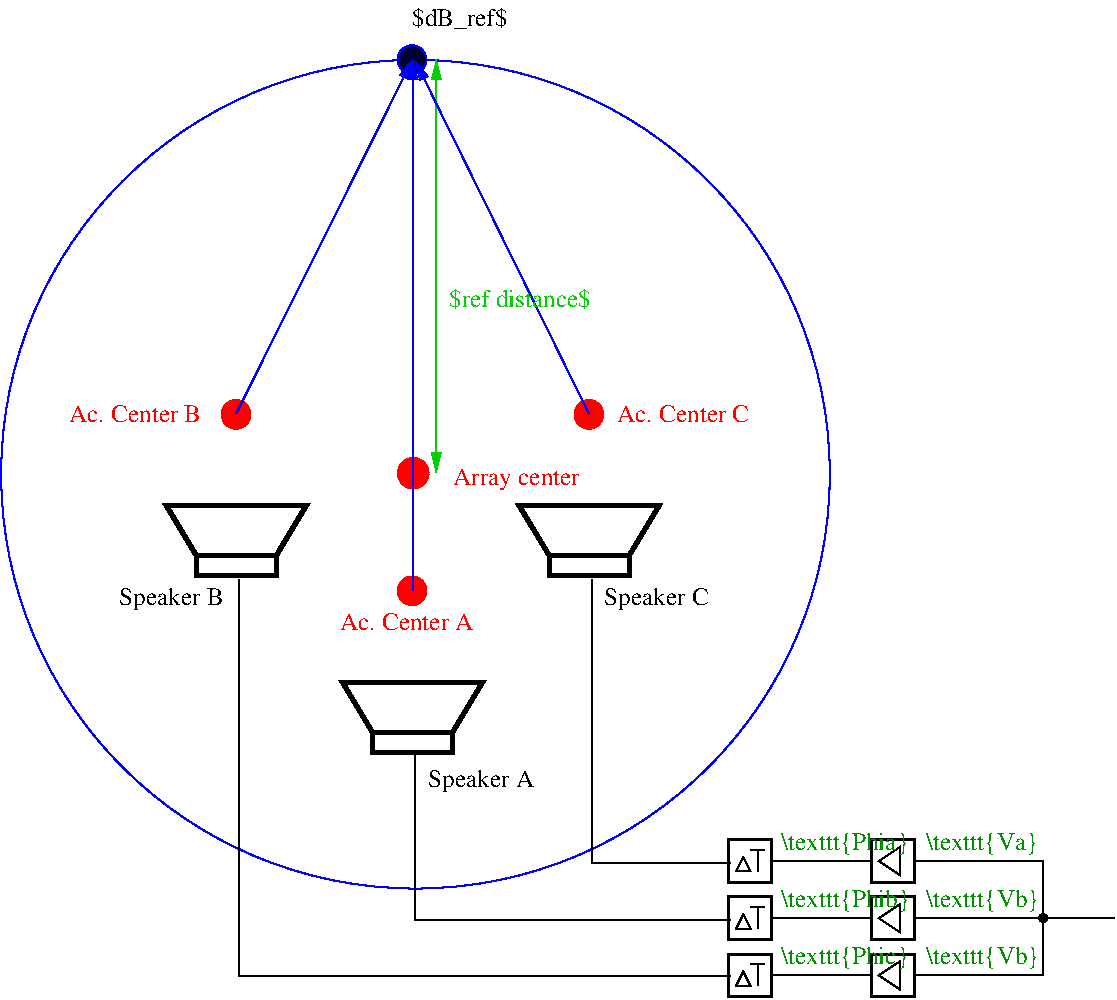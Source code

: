 #FIG 3.2  Produced by xfig version 3.2.6a
Landscape
Center
Metric
Letter
80.00
Single
-2
1200 2
6 6728 4934 6830 5035
1 3 0 1 0 0 50 -1 20 0.000 1 0.0000 6779 4983 28 28 6779 4983 6807 4983
-6
6 4481 4780 4890 5189
6 4586 4905 4791 5059
6 4586 4956 4688 5059
2 1 0 1 0 7 50 -1 -1 0.000 0 0 -1 0 0 4
	 4586 5059 4688 5059 4637 4956 4586 5059
-6
2 1 0 1 0 7 50 -1 -1 0.000 0 0 -1 0 0 2
	 4739 5059 4739 4905
2 1 0 1 0 7 50 -1 -1 0.000 0 0 -1 0 0 2
	 4688 4905 4791 4905
-6
2 2 0 2 0 7 50 -1 -1 0.000 0 0 -1 0 0 5
	 4533 5137 4840 5137 4840 4831 4533 4831 4533 5137
-6
6 5503 4780 5911 5189
2 2 0 2 0 7 50 -1 -1 0.000 0 0 -1 0 0 5
	 5554 5137 5860 5137 5860 4831 5554 4831 5554 5137
2 1 0 1 0 7 50 -1 -1 0.000 0 0 -1 0 0 4
	 5758 4883 5758 5086 5605 4984 5758 4883
-6
6 4481 4372 4890 4780
6 4586 4497 4791 4650
6 4586 4548 4688 4650
2 1 0 1 0 7 50 -1 -1 0.000 0 0 -1 0 0 4
	 4586 4650 4688 4650 4637 4548 4586 4650
-6
2 1 0 1 0 7 50 -1 -1 0.000 0 0 -1 0 0 2
	 4739 4650 4739 4497
2 1 0 1 0 7 50 -1 -1 0.000 0 0 -1 0 0 2
	 4688 4497 4791 4497
-6
2 2 0 2 0 7 50 -1 -1 0.000 0 0 -1 0 0 5
	 4533 4729 4840 4729 4840 4423 4533 4423 4533 4729
-6
6 4481 5189 4890 5597
6 4586 5313 4791 5467
6 4586 5365 4688 5467
2 1 0 1 0 7 50 -1 -1 0.000 0 0 -1 0 0 4
	 4586 5467 4688 5467 4637 5365 4586 5467
-6
2 1 0 1 0 7 50 -1 -1 0.000 0 0 -1 0 0 2
	 4739 5467 4739 5313
2 1 0 1 0 7 50 -1 -1 0.000 0 0 -1 0 0 2
	 4688 5313 4791 5313
-6
2 2 0 2 0 7 50 -1 -1 0.000 0 0 -1 0 0 5
	 4533 5546 4840 5546 4840 5240 4533 5240 4533 5546
-6
6 5503 5189 5911 5597
2 2 0 2 0 7 50 -1 -1 0.000 0 0 -1 0 0 5
	 5554 5546 5860 5546 5860 5240 5554 5240 5554 5546
2 1 0 1 0 7 50 -1 -1 0.000 0 0 -1 0 0 4
	 5758 5291 5758 5495 5605 5392 5758 5291
-6
6 5503 4372 5911 4780
2 2 0 2 0 7 50 -1 -1 0.000 0 0 -1 0 0 5
	 5554 4729 5860 4729 5860 4423 5554 4423 5554 4729
2 1 0 1 0 7 50 -1 -1 0.000 0 0 -1 0 0 4
	 5758 4474 5758 4678 5605 4576 5758 4474
-6
6 1710 2543 2833 3870
6 1737 3260 2809 3822
2 2 0 3 0 7 50 -1 -1 0.000 0 0 -1 0 0 5
	 1987 3655 2560 3655 2560 3798 1987 3798 1987 3655
2 1 0 3 0 7 50 -1 -1 0.000 0 0 -1 0 0 4
	 2560 3655 2774 3298 1773 3298 1987 3655
-6
1 3 0 1 4 4 50 -1 20 0.000 1 0.0000 2271 2645 102 102 2271 2645 2373 2645
-6
6 451 1282 1575 2610
6 479 2000 1550 2562
2 2 0 3 0 7 50 -1 -1 0.000 0 0 -1 0 0 5
	 729 2393 1301 2393 1301 2537 729 2537 729 2393
2 1 0 3 0 7 50 -1 -1 0.000 0 0 -1 0 0 4
	 1301 2393 1515 2036 515 2036 729 2393
-6
1 3 0 1 4 4 50 -1 20 0.000 1 0.0000 1013 1385 102 102 1013 1385 1115 1385
-6
6 2972 1282 4095 2610
6 2999 2000 4072 2562
2 2 0 3 0 7 50 -1 -1 0.000 0 0 -1 0 0 5
	 3251 2393 3822 2393 3822 2537 3251 2537 3251 2393
2 1 0 3 0 7 50 -1 -1 0.000 0 0 -1 0 0 4
	 3822 2393 4036 2036 3035 2036 3251 2393
-6
1 3 0 1 4 4 50 -1 20 0.000 1 0.0000 3534 1385 102 102 3534 1385 3636 1385
-6
1 3 0 1 1 7 50 -1 -1 0.000 1 0.0000 2295 1812 2960 2960 2295 1812 5256 1812
1 3 0 1 1 1 50 -1 4 0.000 1 0.0000 2270 -1150 102 102 2270 -1150 2371 -1150
1 3 0 1 4 4 50 -1 20 0.000 1 0.0000 2279 1805 109 109 2279 1805 2388 1805
2 1 0 1 0 7 50 -1 -1 0.000 0 0 -1 0 0 2
	 5556 4574 4845 4574
2 1 0 1 0 7 50 -1 -1 0.000 0 0 -1 0 0 2
	 4840 5392 5554 5392
2 1 0 1 0 7 50 -1 -1 0.000 0 0 -1 0 0 2
	 4840 4984 5554 4984
2 1 0 1 0 7 50 -1 -1 0.000 0 0 -1 0 0 4
	 5860 5392 6779 5392 6779 4576 5860 4576
2 1 0 1 0 7 50 -1 -1 0.000 0 0 -1 0 0 2
	 5860 4984 7290 4984
2 1 0 1 0 7 50 -1 -1 0.000 0 0 -1 0 0 3
	 4545 4995 2295 4995 2295 3825
2 1 0 1 0 7 50 -1 -1 0.000 0 0 -1 0 0 3
	 4545 4590 3555 4590 3555 2565
2 1 0 1 0 7 50 -1 -1 0.000 0 0 -1 0 0 3
	 4545 5400 1035 5400 1035 2565
2 1 0 1 1 7 50 -1 -1 0.000 0 0 -1 1 0 2
	1 1 1.00 60.00 120.00
	 2279 2646 2279 -1146
2 1 0 1 14 7 50 -1 -1 0.000 0 0 -1 1 1 2
	1 1 1.00 60.00 120.00
	1 1 1.00 60.00 120.00
	 2444 1800 2444 -1150
2 1 0 1 1 7 50 -1 -1 0.000 0 0 -1 1 0 2
	1 1 1.00 60.00 120.00
	 1014 1380 2274 -1150
2 1 0 1 1 7 50 -1 -1 0.000 0 0 -1 1 0 2
	1 1 1.00 60.00 120.00
	 3534 1380 2294 -1140
4 0 12 50 -1 0 12 0.0000 6 195 960 5940 4500 \\texttt{Va}\001
4 0 12 50 -1 0 12 0.0000 6 195 960 5940 4905 \\texttt{Vb}\001
4 0 12 50 -1 0 12 0.0000 6 195 960 5940 5310 \\texttt{Vb}\001
4 0 12 50 -1 0 12 0.0000 6 195 1095 4905 5310 \\texttt{Phic}\001
4 0 12 50 -1 0 12 0.0000 6 195 1095 4905 4905 \\texttt{Phib}\001
4 0 12 50 -1 0 12 0.0000 6 195 1095 4905 4500 \\texttt{Phia}\001
4 0 0 50 -1 0 12 0.0000 6 210 795 2270 -1391 $dB_ref$\001
4 0 14 50 -1 0 12 0.0000 6 180 1215 2534 620 $ref distance$\001
4 0 4 50 -1 0 12 0.0000 6 195 1125 2565 1890 Array center\001
4 0 4 50 -1 0 12 0.0000 6 150 1185 1755 2925 Ac. Center A\001
4 0 4 50 -1 0 12 0.0000 6 150 1155 -180 1440 Ac. Center B\001
4 0 0 50 -1 0 12 0.0000 6 195 900 180 2745 Speaker B\001
4 0 4 50 -1 0 12 0.0000 6 150 1170 3735 1440 Ac. Center C\001
4 0 0 50 -1 0 12 0.0000 6 195 915 3645 2745 Speaker C\001
4 0 0 50 -1 0 12 0.0000 6 195 930 2385 4050 Speaker A\001
